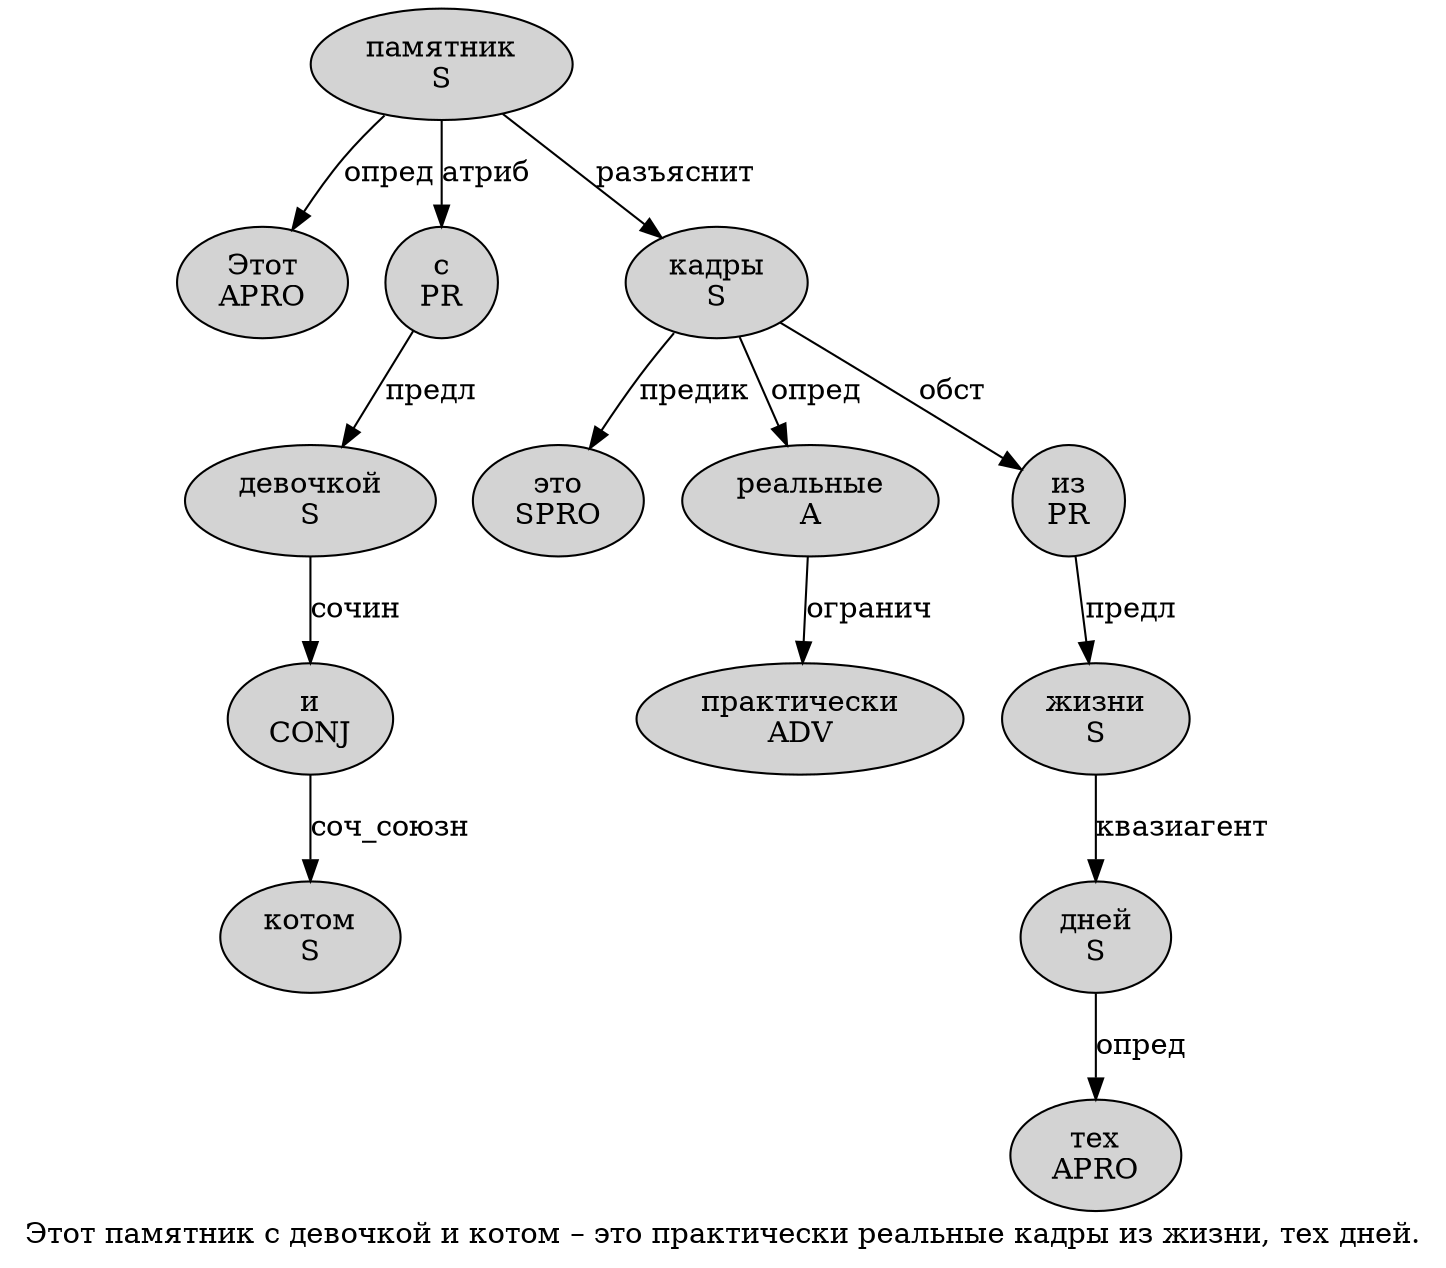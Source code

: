 digraph SENTENCE_6 {
	graph [label="Этот памятник с девочкой и котом – это практически реальные кадры из жизни, тех дней."]
	node [style=filled]
		0 [label="Этот
APRO" color="" fillcolor=lightgray penwidth=1 shape=ellipse]
		1 [label="памятник
S" color="" fillcolor=lightgray penwidth=1 shape=ellipse]
		2 [label="с
PR" color="" fillcolor=lightgray penwidth=1 shape=ellipse]
		3 [label="девочкой
S" color="" fillcolor=lightgray penwidth=1 shape=ellipse]
		4 [label="и
CONJ" color="" fillcolor=lightgray penwidth=1 shape=ellipse]
		5 [label="котом
S" color="" fillcolor=lightgray penwidth=1 shape=ellipse]
		7 [label="это
SPRO" color="" fillcolor=lightgray penwidth=1 shape=ellipse]
		8 [label="практически
ADV" color="" fillcolor=lightgray penwidth=1 shape=ellipse]
		9 [label="реальные
A" color="" fillcolor=lightgray penwidth=1 shape=ellipse]
		10 [label="кадры
S" color="" fillcolor=lightgray penwidth=1 shape=ellipse]
		11 [label="из
PR" color="" fillcolor=lightgray penwidth=1 shape=ellipse]
		12 [label="жизни
S" color="" fillcolor=lightgray penwidth=1 shape=ellipse]
		14 [label="тех
APRO" color="" fillcolor=lightgray penwidth=1 shape=ellipse]
		15 [label="дней
S" color="" fillcolor=lightgray penwidth=1 shape=ellipse]
			2 -> 3 [label="предл"]
			9 -> 8 [label="огранич"]
			3 -> 4 [label="сочин"]
			12 -> 15 [label="квазиагент"]
			1 -> 0 [label="опред"]
			1 -> 2 [label="атриб"]
			1 -> 10 [label="разъяснит"]
			11 -> 12 [label="предл"]
			10 -> 7 [label="предик"]
			10 -> 9 [label="опред"]
			10 -> 11 [label="обст"]
			15 -> 14 [label="опред"]
			4 -> 5 [label="соч_союзн"]
}